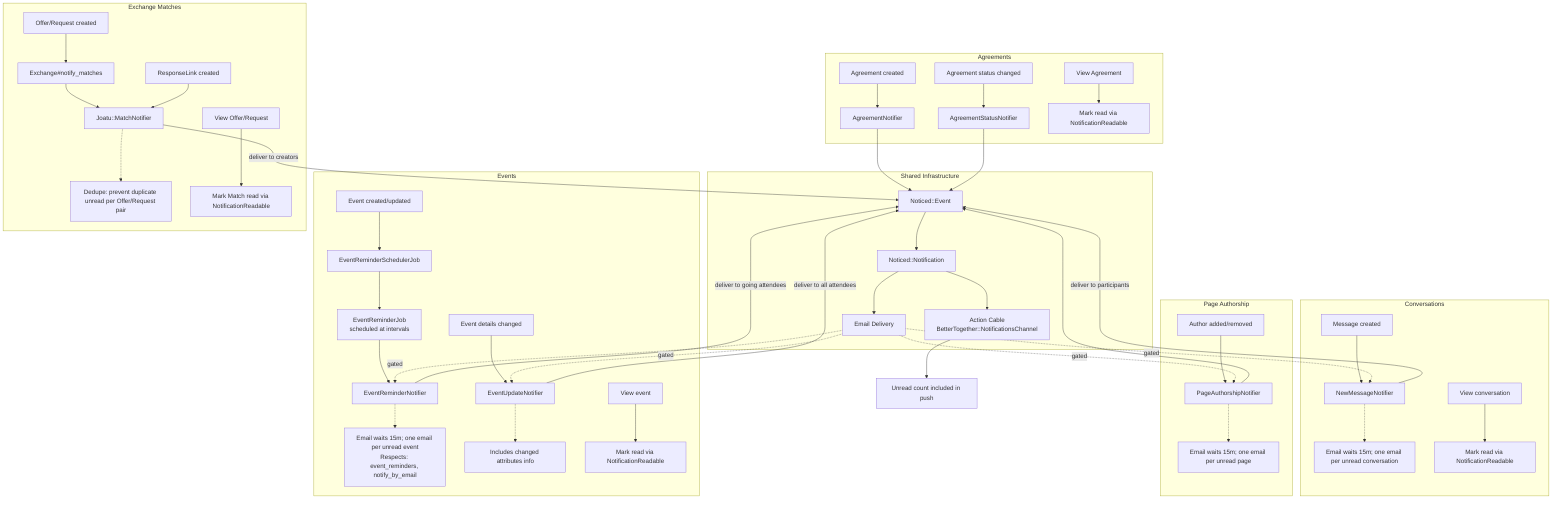 flowchart TD

  %% Shared
  subgraph SH[Shared Infrastructure]
    EV[Noticed::Event] --> NN[Noticed::Notification]
    NN --> AC[Action Cable\nBetterTogether::NotificationsChannel]
    NN --> EM[Email Delivery]
  end

  %% Messaging Flow
  subgraph MSG[Conversations]
    M1[Message created] --> NMN[NewMessageNotifier]
    NMN -->|deliver to participants| EV
    EM -. gated .-> NMN
    NMN -.-> NMN_NOTE[Email waits 15m; one email per unread conversation]
    MREAD[View conversation] --> MR[Mark read via NotificationReadable]
  end

  %% Events Flow
  subgraph EVT[Events]
    E1[Event created/updated] --> ERS[EventReminderSchedulerJob]
    ERS --> ERJ[EventReminderJob\nscheduled at intervals]
    ERJ --> ERN[EventReminderNotifier]
    E2[Event details changed] --> EUN[EventUpdateNotifier]
    ERN -->|deliver to going attendees| EV
    EUN -->|deliver to all attendees| EV
    EM -. gated .-> ERN
    EM -. gated .-> EUN
    ERN -.-> ERN_NOTE[Email waits 15m; one email per unread event\nRespects: event_reminders, notify_by_email]
    EUN -.-> EUN_NOTE[Includes changed attributes info]
    EREAD[View event] --> ER[Mark read via NotificationReadable]
  end

  %% Exchange: Matches
  subgraph MAT[Exchange Matches]
    X1[Offer/Request created] --> MF[Exchange#notify_matches]
    MF --> MN[Joatu::MatchNotifier]
    RL[ResponseLink created] --> MN
    MN -->|deliver to creators| EV
    MN -.-> MN_NOTE[Dedupe: prevent duplicate unread per Offer/Request pair]
    VOR[View Offer/Request] --> MMR[Mark Match read via NotificationReadable]
  end

  %% Agreements
  subgraph AGR[Agreements]
    A1[Agreement created] --> AN[AgreementNotifier]
    A2[Agreement status changed] --> ASN[AgreementStatusNotifier]
    AN --> EV
    ASN --> EV
    VAG[View Agreement] --> AR[Mark read via NotificationReadable]
  end

  %% Page Authorship
  subgraph PAG[Page Authorship]
    P1[Author added/removed] --> PAN[PageAuthorshipNotifier]
    PAN --> EV
    EM -. gated .-> PAN
    PAN -.-> PAN_NOTE[Email waits 15m; one email per unread page]
  end

  %% Unread Count
  AC --> UC[Unread count included in push]